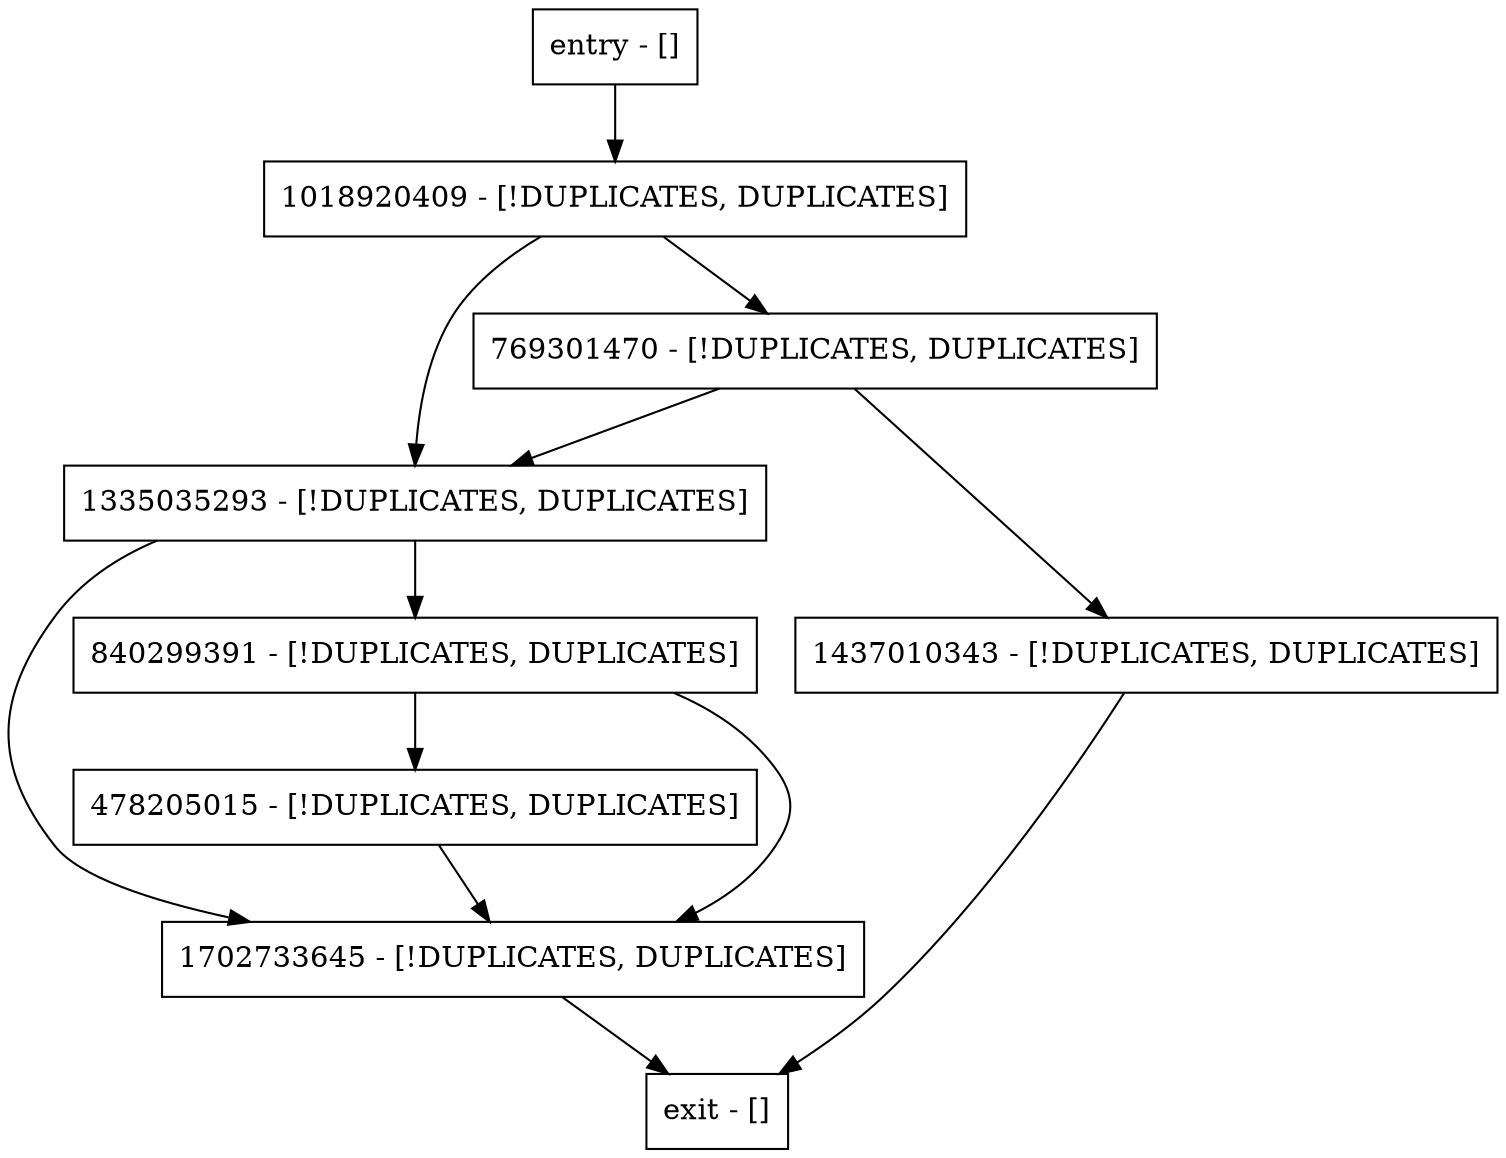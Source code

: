 digraph <init> {
node [shape=record];
entry [label="entry - []"];
exit [label="exit - []"];
478205015 [label="478205015 - [!DUPLICATES, DUPLICATES]"];
1437010343 [label="1437010343 - [!DUPLICATES, DUPLICATES]"];
1018920409 [label="1018920409 - [!DUPLICATES, DUPLICATES]"];
1335035293 [label="1335035293 - [!DUPLICATES, DUPLICATES]"];
769301470 [label="769301470 - [!DUPLICATES, DUPLICATES]"];
1702733645 [label="1702733645 - [!DUPLICATES, DUPLICATES]"];
840299391 [label="840299391 - [!DUPLICATES, DUPLICATES]"];
entry;
exit;
entry -> 1018920409;
478205015 -> 1702733645;
1437010343 -> exit;
1018920409 -> 1335035293;
1018920409 -> 769301470;
1335035293 -> 1702733645;
1335035293 -> 840299391;
769301470 -> 1437010343;
769301470 -> 1335035293;
1702733645 -> exit;
840299391 -> 478205015;
840299391 -> 1702733645;
}
